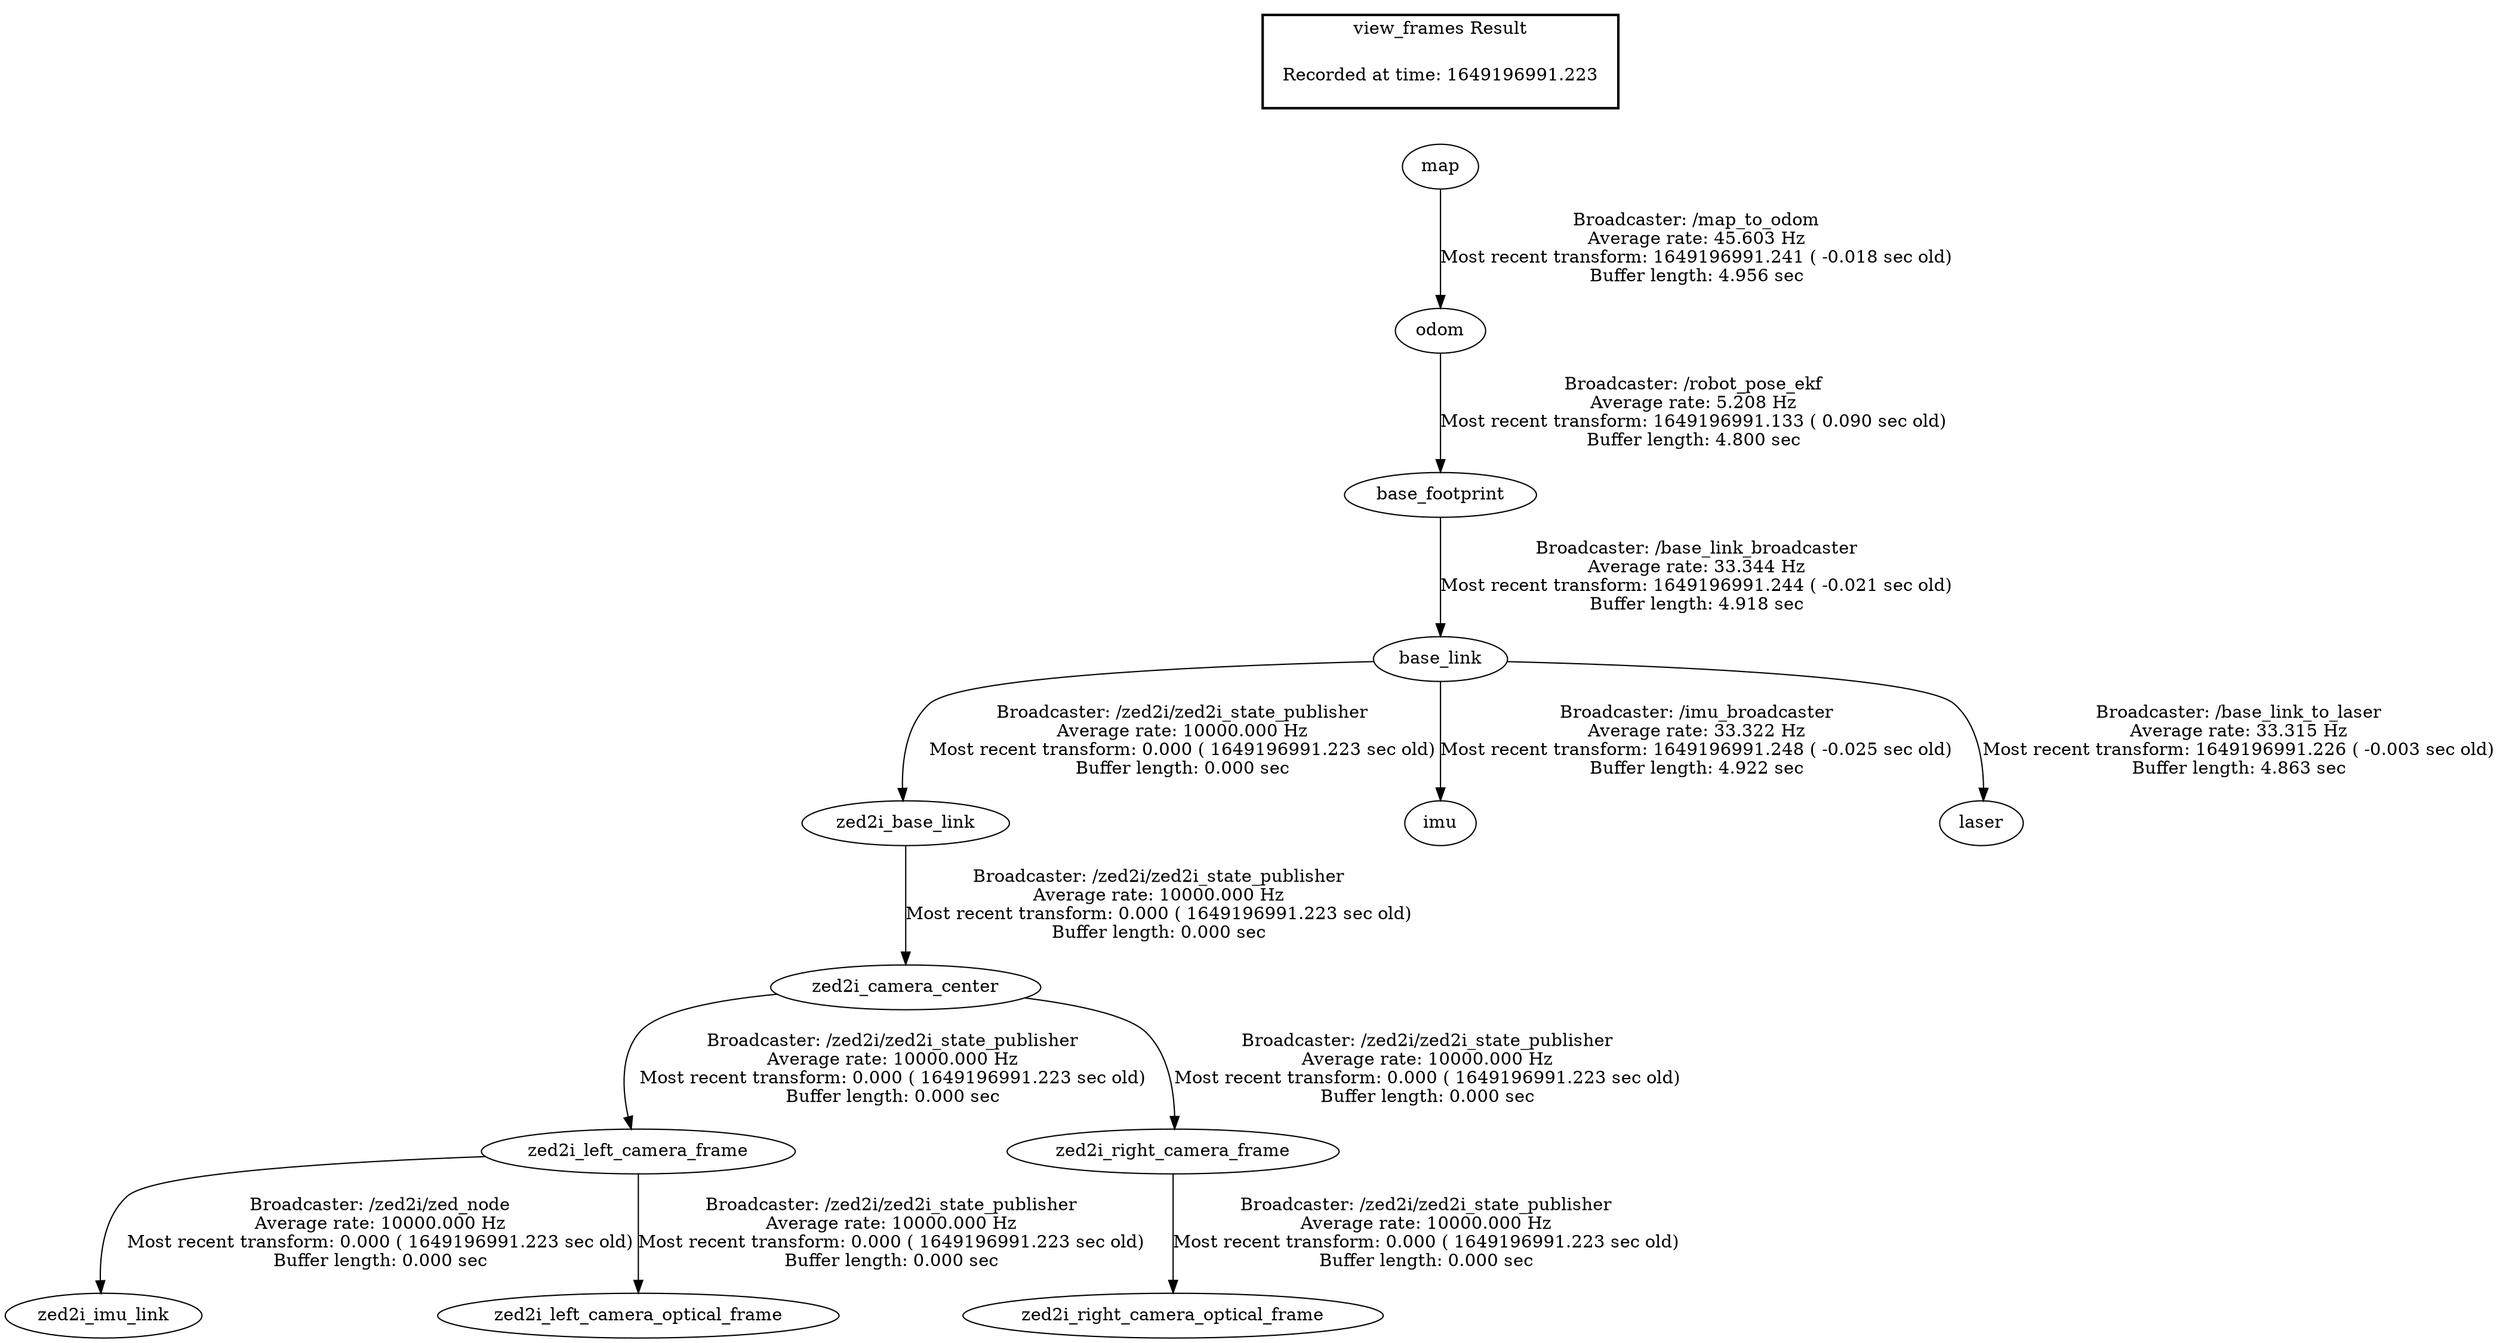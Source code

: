 digraph G {
"zed2i_left_camera_frame" -> "zed2i_imu_link"[label="Broadcaster: /zed2i/zed_node\nAverage rate: 10000.000 Hz\nMost recent transform: 0.000 ( 1649196991.223 sec old)\nBuffer length: 0.000 sec\n"];
"zed2i_camera_center" -> "zed2i_left_camera_frame"[label="Broadcaster: /zed2i/zed2i_state_publisher\nAverage rate: 10000.000 Hz\nMost recent transform: 0.000 ( 1649196991.223 sec old)\nBuffer length: 0.000 sec\n"];
"base_link" -> "zed2i_base_link"[label="Broadcaster: /zed2i/zed2i_state_publisher\nAverage rate: 10000.000 Hz\nMost recent transform: 0.000 ( 1649196991.223 sec old)\nBuffer length: 0.000 sec\n"];
"base_footprint" -> "base_link"[label="Broadcaster: /base_link_broadcaster\nAverage rate: 33.344 Hz\nMost recent transform: 1649196991.244 ( -0.021 sec old)\nBuffer length: 4.918 sec\n"];
"zed2i_base_link" -> "zed2i_camera_center"[label="Broadcaster: /zed2i/zed2i_state_publisher\nAverage rate: 10000.000 Hz\nMost recent transform: 0.000 ( 1649196991.223 sec old)\nBuffer length: 0.000 sec\n"];
"zed2i_left_camera_frame" -> "zed2i_left_camera_optical_frame"[label="Broadcaster: /zed2i/zed2i_state_publisher\nAverage rate: 10000.000 Hz\nMost recent transform: 0.000 ( 1649196991.223 sec old)\nBuffer length: 0.000 sec\n"];
"zed2i_camera_center" -> "zed2i_right_camera_frame"[label="Broadcaster: /zed2i/zed2i_state_publisher\nAverage rate: 10000.000 Hz\nMost recent transform: 0.000 ( 1649196991.223 sec old)\nBuffer length: 0.000 sec\n"];
"zed2i_right_camera_frame" -> "zed2i_right_camera_optical_frame"[label="Broadcaster: /zed2i/zed2i_state_publisher\nAverage rate: 10000.000 Hz\nMost recent transform: 0.000 ( 1649196991.223 sec old)\nBuffer length: 0.000 sec\n"];
"odom" -> "base_footprint"[label="Broadcaster: /robot_pose_ekf\nAverage rate: 5.208 Hz\nMost recent transform: 1649196991.133 ( 0.090 sec old)\nBuffer length: 4.800 sec\n"];
"base_link" -> "imu"[label="Broadcaster: /imu_broadcaster\nAverage rate: 33.322 Hz\nMost recent transform: 1649196991.248 ( -0.025 sec old)\nBuffer length: 4.922 sec\n"];
"map" -> "odom"[label="Broadcaster: /map_to_odom\nAverage rate: 45.603 Hz\nMost recent transform: 1649196991.241 ( -0.018 sec old)\nBuffer length: 4.956 sec\n"];
"base_link" -> "laser"[label="Broadcaster: /base_link_to_laser\nAverage rate: 33.315 Hz\nMost recent transform: 1649196991.226 ( -0.003 sec old)\nBuffer length: 4.863 sec\n"];
edge [style=invis];
 subgraph cluster_legend { style=bold; color=black; label ="view_frames Result";
"Recorded at time: 1649196991.223"[ shape=plaintext ] ;
 }->"map";
}